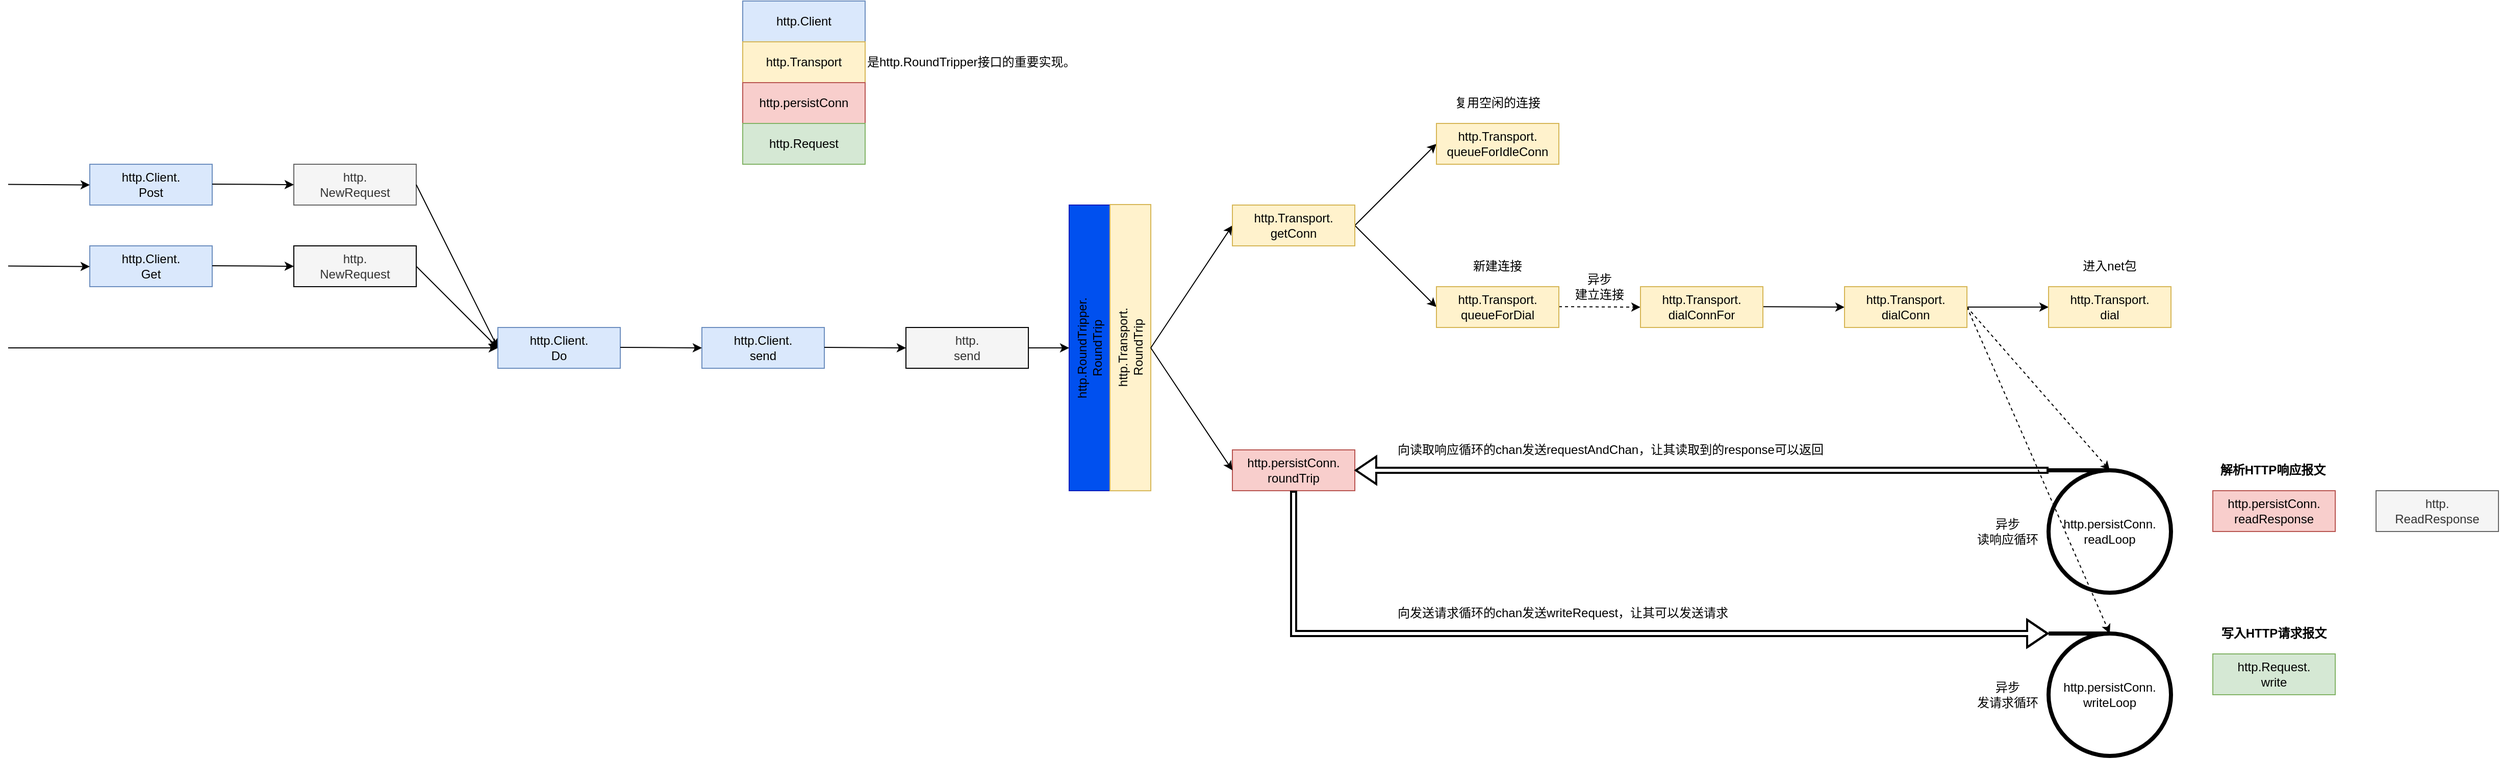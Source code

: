 <mxfile version="26.0.9">
  <diagram id="2dComJnk7VfKqesC5dXI" name="第 1 页">
    <mxGraphModel dx="1136" dy="703" grid="1" gridSize="10" guides="1" tooltips="1" connect="1" arrows="1" fold="1" page="1" pageScale="1" pageWidth="827" pageHeight="1169" math="0" shadow="0">
      <root>
        <mxCell id="0" />
        <mxCell id="1" parent="0" />
        <mxCell id="crlO9La8STrpu6g43YwP-1" value="http.Client.&lt;br&gt;Post" style="rounded=0;whiteSpace=wrap;html=1;fillColor=#dae8fc;strokeColor=#6c8ebf;" parent="1" vertex="1">
          <mxGeometry x="120" y="200" width="120" height="40" as="geometry" />
        </mxCell>
        <mxCell id="crlO9La8STrpu6g43YwP-2" value="http.&lt;br&gt;NewRequest" style="rounded=0;whiteSpace=wrap;html=1;fillColor=#f5f5f5;strokeColor=#666666;fontColor=#333333;" parent="1" vertex="1">
          <mxGeometry x="320" y="200" width="120" height="40" as="geometry" />
        </mxCell>
        <mxCell id="crlO9La8STrpu6g43YwP-7" value="" style="endArrow=classic;html=1;rounded=0;entryX=0;entryY=0.5;entryDx=0;entryDy=0;" parent="1" target="crlO9La8STrpu6g43YwP-2" edge="1">
          <mxGeometry relative="1" as="geometry">
            <mxPoint x="240" y="219.5" as="sourcePoint" />
            <mxPoint x="340" y="219.5" as="targetPoint" />
          </mxGeometry>
        </mxCell>
        <mxCell id="crlO9La8STrpu6g43YwP-16" value="" style="endArrow=classic;html=1;rounded=0;entryX=0;entryY=0.5;entryDx=0;entryDy=0;" parent="1" edge="1">
          <mxGeometry relative="1" as="geometry">
            <mxPoint x="40" y="219.75" as="sourcePoint" />
            <mxPoint x="120" y="220.25" as="targetPoint" />
          </mxGeometry>
        </mxCell>
        <mxCell id="crlO9La8STrpu6g43YwP-18" value="http.Client.&lt;br&gt;Get" style="rounded=0;whiteSpace=wrap;html=1;fillColor=#dae8fc;strokeColor=#6c8ebf;" parent="1" vertex="1">
          <mxGeometry x="120" y="280" width="120" height="40" as="geometry" />
        </mxCell>
        <mxCell id="crlO9La8STrpu6g43YwP-19" value="http.&lt;br&gt;NewRequest" style="rounded=0;whiteSpace=wrap;html=1;fillColor=#f5f5f5;fontColor=#333333;" parent="1" vertex="1">
          <mxGeometry x="320" y="280" width="120" height="40" as="geometry" />
        </mxCell>
        <mxCell id="crlO9La8STrpu6g43YwP-20" value="" style="endArrow=classic;html=1;rounded=0;entryX=0;entryY=0.5;entryDx=0;entryDy=0;" parent="1" target="crlO9La8STrpu6g43YwP-19" edge="1">
          <mxGeometry relative="1" as="geometry">
            <mxPoint x="240" y="299.5" as="sourcePoint" />
            <mxPoint x="340" y="299.5" as="targetPoint" />
          </mxGeometry>
        </mxCell>
        <mxCell id="crlO9La8STrpu6g43YwP-21" value="" style="endArrow=classic;html=1;rounded=0;entryX=0;entryY=0.5;entryDx=0;entryDy=0;" parent="1" edge="1">
          <mxGeometry relative="1" as="geometry">
            <mxPoint x="40" y="299.75" as="sourcePoint" />
            <mxPoint x="120" y="300.25" as="targetPoint" />
          </mxGeometry>
        </mxCell>
        <mxCell id="crlO9La8STrpu6g43YwP-22" value="" style="endArrow=classic;html=1;rounded=0;entryX=0;entryY=0.5;entryDx=0;entryDy=0;" parent="1" target="crlO9La8STrpu6g43YwP-29" edge="1">
          <mxGeometry relative="1" as="geometry">
            <mxPoint x="40" y="380" as="sourcePoint" />
            <mxPoint x="520" y="381" as="targetPoint" />
          </mxGeometry>
        </mxCell>
        <mxCell id="crlO9La8STrpu6g43YwP-24" value="" style="endArrow=classic;html=1;rounded=0;exitX=1;exitY=0.5;exitDx=0;exitDy=0;strokeColor=default;entryX=0;entryY=0.5;entryDx=0;entryDy=0;" parent="1" source="crlO9La8STrpu6g43YwP-2" target="crlO9La8STrpu6g43YwP-29" edge="1">
          <mxGeometry relative="1" as="geometry">
            <mxPoint x="460" y="230" as="sourcePoint" />
            <mxPoint x="520" y="380" as="targetPoint" />
          </mxGeometry>
        </mxCell>
        <mxCell id="crlO9La8STrpu6g43YwP-28" value="" style="endArrow=classic;html=1;rounded=0;exitX=1;exitY=0.5;exitDx=0;exitDy=0;strokeColor=default;entryX=0;entryY=0.5;entryDx=0;entryDy=0;" parent="1" target="crlO9La8STrpu6g43YwP-29" edge="1">
          <mxGeometry relative="1" as="geometry">
            <mxPoint x="440" y="300" as="sourcePoint" />
            <mxPoint x="510" y="370" as="targetPoint" />
          </mxGeometry>
        </mxCell>
        <mxCell id="crlO9La8STrpu6g43YwP-29" value="http.Client.&lt;br&gt;Do" style="rounded=0;whiteSpace=wrap;html=1;fillColor=#dae8fc;strokeColor=#6c8ebf;" parent="1" vertex="1">
          <mxGeometry x="520" y="360" width="120" height="40" as="geometry" />
        </mxCell>
        <mxCell id="crlO9La8STrpu6g43YwP-30" value="http.Client.&lt;br&gt;send" style="rounded=0;whiteSpace=wrap;html=1;fillColor=#dae8fc;strokeColor=#6c8ebf;" parent="1" vertex="1">
          <mxGeometry x="720" y="360" width="120" height="40" as="geometry" />
        </mxCell>
        <mxCell id="crlO9La8STrpu6g43YwP-31" value="http.&lt;br&gt;send" style="rounded=0;whiteSpace=wrap;html=1;fillColor=#f5f5f5;fontColor=#333333;" parent="1" vertex="1">
          <mxGeometry x="920" y="360" width="120" height="40" as="geometry" />
        </mxCell>
        <mxCell id="crlO9La8STrpu6g43YwP-32" value="" style="rounded=0;whiteSpace=wrap;html=1;fillColor=#0050ef;fontColor=#ffffff;strokeColor=#001DBC;" parent="1" vertex="1">
          <mxGeometry x="1080" y="240" width="40" height="280" as="geometry" />
        </mxCell>
        <mxCell id="crlO9La8STrpu6g43YwP-33" value="http.Transport.&lt;br&gt;RoundTrip" style="rounded=0;whiteSpace=wrap;html=1;fillColor=#fff2cc;strokeColor=#d6b656;rotation=-90;" parent="1" vertex="1">
          <mxGeometry x="999.73" y="359.78" width="280.57" height="40" as="geometry" />
        </mxCell>
        <mxCell id="crlO9La8STrpu6g43YwP-40" value="http.persistConn.&lt;br&gt;roundTrip" style="rounded=0;whiteSpace=wrap;html=1;fillColor=#f8cecc;strokeColor=#b85450;" parent="1" vertex="1">
          <mxGeometry x="1240" y="480" width="120" height="40" as="geometry" />
        </mxCell>
        <mxCell id="crlO9La8STrpu6g43YwP-41" value="http.persistConn.&lt;br&gt;readResponse" style="rounded=0;whiteSpace=wrap;html=1;fillColor=#f8cecc;strokeColor=#b85450;" parent="1" vertex="1">
          <mxGeometry x="2201" y="520" width="120" height="40" as="geometry" />
        </mxCell>
        <mxCell id="crlO9La8STrpu6g43YwP-42" value="http.&lt;br&gt;ReadResponse" style="rounded=0;whiteSpace=wrap;html=1;fillColor=#f5f5f5;strokeColor=#666666;fontColor=#333333;" parent="1" vertex="1">
          <mxGeometry x="2361" y="520" width="120" height="40" as="geometry" />
        </mxCell>
        <mxCell id="crlO9La8STrpu6g43YwP-43" value="http.Request.&lt;br&gt;write" style="rounded=0;whiteSpace=wrap;html=1;fillColor=#d5e8d4;strokeColor=#82b366;" parent="1" vertex="1">
          <mxGeometry x="2201" y="680" width="120" height="40" as="geometry" />
        </mxCell>
        <mxCell id="crlO9La8STrpu6g43YwP-49" value="http.persistConn.&lt;br&gt;readLoop" style="strokeWidth=4;html=1;shape=mxgraph.flowchart.sequential_data;whiteSpace=wrap;direction=west;" parent="1" vertex="1">
          <mxGeometry x="2040" y="500" width="120" height="120" as="geometry" />
        </mxCell>
        <mxCell id="crlO9La8STrpu6g43YwP-52" value="http.persistConn.&lt;br&gt;writeLoop" style="strokeWidth=4;html=1;shape=mxgraph.flowchart.sequential_data;whiteSpace=wrap;direction=west;" parent="1" vertex="1">
          <mxGeometry x="2040" y="660" width="120" height="120" as="geometry" />
        </mxCell>
        <mxCell id="crlO9La8STrpu6g43YwP-56" value="" style="shape=flexArrow;endArrow=classic;html=1;rounded=0;fontSize=12;strokeColor=#000000;strokeWidth=2;width=4;entryX=1;entryY=1;entryDx=0;entryDy=0;entryPerimeter=0;" parent="1" target="crlO9La8STrpu6g43YwP-52" edge="1">
          <mxGeometry width="50" height="50" relative="1" as="geometry">
            <mxPoint x="1300" y="520" as="sourcePoint" />
            <mxPoint x="1730" y="590" as="targetPoint" />
            <Array as="points">
              <mxPoint x="1300" y="660" />
            </Array>
          </mxGeometry>
        </mxCell>
        <mxCell id="crlO9La8STrpu6g43YwP-58" value="" style="shape=flexArrow;endArrow=classic;html=1;rounded=0;fontSize=12;strokeColor=#000000;strokeWidth=2;width=4;entryX=1;entryY=1;entryDx=0;entryDy=0;entryPerimeter=0;" parent="1" edge="1">
          <mxGeometry width="50" height="50" relative="1" as="geometry">
            <mxPoint x="2040.0" y="500" as="sourcePoint" />
            <mxPoint x="1360" y="500" as="targetPoint" />
            <Array as="points" />
          </mxGeometry>
        </mxCell>
        <mxCell id="crlO9La8STrpu6g43YwP-59" value="" style="endArrow=classic;html=1;rounded=0;entryX=0;entryY=0.5;entryDx=0;entryDy=0;" parent="1" edge="1">
          <mxGeometry relative="1" as="geometry">
            <mxPoint x="640" y="379.5" as="sourcePoint" />
            <mxPoint x="720" y="380" as="targetPoint" />
          </mxGeometry>
        </mxCell>
        <mxCell id="crlO9La8STrpu6g43YwP-60" value="" style="endArrow=classic;html=1;rounded=0;entryX=0;entryY=0.5;entryDx=0;entryDy=0;" parent="1" edge="1">
          <mxGeometry relative="1" as="geometry">
            <mxPoint x="840" y="379.5" as="sourcePoint" />
            <mxPoint x="920" y="380" as="targetPoint" />
          </mxGeometry>
        </mxCell>
        <mxCell id="crlO9La8STrpu6g43YwP-61" value="" style="endArrow=classic;html=1;rounded=0;entryX=0.5;entryY=0;entryDx=0;entryDy=0;exitX=1;exitY=0.5;exitDx=0;exitDy=0;" parent="1" source="crlO9La8STrpu6g43YwP-31" target="ITo2YyI9-4b7CglXHllH-4" edge="1">
          <mxGeometry relative="1" as="geometry">
            <mxPoint x="980" y="450" as="sourcePoint" />
            <mxPoint x="1060" y="450.5" as="targetPoint" />
          </mxGeometry>
        </mxCell>
        <mxCell id="crlO9La8STrpu6g43YwP-62" value="" style="endArrow=classic;html=1;rounded=0;entryX=0;entryY=0.5;entryDx=0;entryDy=0;exitX=1;exitY=0.5;exitDx=0;exitDy=0;" parent="1" edge="1">
          <mxGeometry relative="1" as="geometry">
            <mxPoint x="1160" y="380" as="sourcePoint" />
            <mxPoint x="1240" y="260.0" as="targetPoint" />
          </mxGeometry>
        </mxCell>
        <mxCell id="crlO9La8STrpu6g43YwP-63" value="" style="endArrow=classic;html=1;rounded=0;entryX=0;entryY=0.5;entryDx=0;entryDy=0;" parent="1" target="crlO9La8STrpu6g43YwP-40" edge="1">
          <mxGeometry relative="1" as="geometry">
            <mxPoint x="1160" y="380" as="sourcePoint" />
            <mxPoint x="1250" y="270.0" as="targetPoint" />
          </mxGeometry>
        </mxCell>
        <mxCell id="crlO9La8STrpu6g43YwP-64" value="" style="endArrow=classic;html=1;rounded=0;entryX=0;entryY=0.5;entryDx=0;entryDy=0;exitX=1;exitY=0.5;exitDx=0;exitDy=0;" parent="1" edge="1">
          <mxGeometry relative="1" as="geometry">
            <mxPoint x="1360" y="260.0" as="sourcePoint" />
            <mxPoint x="1440" y="180" as="targetPoint" />
          </mxGeometry>
        </mxCell>
        <mxCell id="crlO9La8STrpu6g43YwP-65" value="" style="endArrow=classic;html=1;rounded=0;entryX=0;entryY=0.5;entryDx=0;entryDy=0;" parent="1" edge="1">
          <mxGeometry relative="1" as="geometry">
            <mxPoint x="1360" y="260.0" as="sourcePoint" />
            <mxPoint x="1440" y="340.0" as="targetPoint" />
          </mxGeometry>
        </mxCell>
        <mxCell id="crlO9La8STrpu6g43YwP-66" value="" style="endArrow=classic;html=1;rounded=0;entryX=0;entryY=0.5;entryDx=0;entryDy=0;dashed=1;" parent="1" edge="1">
          <mxGeometry relative="1" as="geometry">
            <mxPoint x="1560.0" y="339.58" as="sourcePoint" />
            <mxPoint x="1640" y="340.08" as="targetPoint" />
          </mxGeometry>
        </mxCell>
        <mxCell id="crlO9La8STrpu6g43YwP-67" value="" style="endArrow=classic;html=1;rounded=0;entryX=0;entryY=0.5;entryDx=0;entryDy=0;" parent="1" edge="1">
          <mxGeometry relative="1" as="geometry">
            <mxPoint x="1760" y="339.58" as="sourcePoint" />
            <mxPoint x="1840" y="340.08" as="targetPoint" />
          </mxGeometry>
        </mxCell>
        <mxCell id="crlO9La8STrpu6g43YwP-68" value="" style="endArrow=classic;html=1;rounded=0;entryX=0;entryY=0.5;entryDx=0;entryDy=0;exitX=1;exitY=0.5;exitDx=0;exitDy=0;" parent="1" edge="1">
          <mxGeometry relative="1" as="geometry">
            <mxPoint x="1960" y="340.0" as="sourcePoint" />
            <mxPoint x="2040" y="340.0" as="targetPoint" />
          </mxGeometry>
        </mxCell>
        <mxCell id="crlO9La8STrpu6g43YwP-69" value="" style="endArrow=classic;html=1;rounded=0;entryX=0.5;entryY=1;entryDx=0;entryDy=0;dashed=1;entryPerimeter=0;" parent="1" target="crlO9La8STrpu6g43YwP-49" edge="1">
          <mxGeometry relative="1" as="geometry">
            <mxPoint x="1960" y="340" as="sourcePoint" />
            <mxPoint x="2050" y="350.0" as="targetPoint" />
          </mxGeometry>
        </mxCell>
        <mxCell id="crlO9La8STrpu6g43YwP-72" value="" style="endArrow=classic;html=1;rounded=0;entryX=0.5;entryY=1;entryDx=0;entryDy=0;dashed=1;entryPerimeter=0;" parent="1" target="crlO9La8STrpu6g43YwP-52" edge="1">
          <mxGeometry relative="1" as="geometry">
            <mxPoint x="1960" y="340" as="sourcePoint" />
            <mxPoint x="2110.0" y="510" as="targetPoint" />
          </mxGeometry>
        </mxCell>
        <mxCell id="crlO9La8STrpu6g43YwP-73" value="http.Transport.&lt;br&gt;getConn" style="rounded=0;whiteSpace=wrap;html=1;fillColor=#fff2cc;strokeColor=#d6b656;" parent="1" vertex="1">
          <mxGeometry x="1240" y="240" width="120" height="40" as="geometry" />
        </mxCell>
        <mxCell id="crlO9La8STrpu6g43YwP-74" value="http.Transport.&lt;br&gt;queueForIdleConn" style="rounded=0;whiteSpace=wrap;html=1;fillColor=#fff2cc;strokeColor=#d6b656;" parent="1" vertex="1">
          <mxGeometry x="1440" y="160" width="120" height="40" as="geometry" />
        </mxCell>
        <mxCell id="crlO9La8STrpu6g43YwP-75" value="http.Transport.&lt;br&gt;queueForDial" style="rounded=0;whiteSpace=wrap;html=1;fillColor=#fff2cc;strokeColor=#d6b656;" parent="1" vertex="1">
          <mxGeometry x="1440" y="320" width="120" height="40" as="geometry" />
        </mxCell>
        <mxCell id="crlO9La8STrpu6g43YwP-76" value="http.Transport.&lt;br&gt;dialConnFor" style="rounded=0;whiteSpace=wrap;html=1;fillColor=#fff2cc;strokeColor=#d6b656;" parent="1" vertex="1">
          <mxGeometry x="1640" y="320" width="120" height="40" as="geometry" />
        </mxCell>
        <mxCell id="crlO9La8STrpu6g43YwP-77" value="http.Transport.&lt;br&gt;dialConn" style="rounded=0;whiteSpace=wrap;html=1;fillColor=#fff2cc;strokeColor=#d6b656;" parent="1" vertex="1">
          <mxGeometry x="1840" y="320" width="120" height="40" as="geometry" />
        </mxCell>
        <mxCell id="crlO9La8STrpu6g43YwP-78" value="http.Transport.&lt;br&gt;dial" style="rounded=0;whiteSpace=wrap;html=1;fillColor=#fff2cc;strokeColor=#d6b656;" parent="1" vertex="1">
          <mxGeometry x="2040" y="320" width="120" height="40" as="geometry" />
        </mxCell>
        <mxCell id="crlO9La8STrpu6g43YwP-79" value="向读取响应循环的chan发送requestAndChan，让其读取到的response可以返回" style="text;html=1;strokeColor=none;fillColor=none;align=left;verticalAlign=middle;whiteSpace=wrap;rounded=0;sketch=0;fontSize=12;" parent="1" vertex="1">
          <mxGeometry x="1400" y="460" width="550" height="40" as="geometry" />
        </mxCell>
        <mxCell id="crlO9La8STrpu6g43YwP-80" value="异步&lt;br&gt;读响应循环" style="text;html=1;strokeColor=none;fillColor=none;align=center;verticalAlign=middle;whiteSpace=wrap;rounded=0;sketch=0;fontSize=12;" parent="1" vertex="1">
          <mxGeometry x="1960" y="540" width="80" height="40" as="geometry" />
        </mxCell>
        <mxCell id="crlO9La8STrpu6g43YwP-81" value="异步&lt;br&gt;发请求循环" style="text;html=1;strokeColor=none;fillColor=none;align=center;verticalAlign=middle;whiteSpace=wrap;rounded=0;sketch=0;fontSize=12;" parent="1" vertex="1">
          <mxGeometry x="1960" y="700" width="80" height="40" as="geometry" />
        </mxCell>
        <mxCell id="crlO9La8STrpu6g43YwP-82" value="进入net包" style="text;html=1;strokeColor=none;fillColor=none;align=center;verticalAlign=middle;whiteSpace=wrap;rounded=0;sketch=0;fontSize=12;" parent="1" vertex="1">
          <mxGeometry x="2060" y="280" width="80" height="40" as="geometry" />
        </mxCell>
        <mxCell id="crlO9La8STrpu6g43YwP-83" value="解析HTTP响应报文" style="text;html=1;strokeColor=none;fillColor=none;align=center;verticalAlign=middle;whiteSpace=wrap;rounded=0;sketch=0;fontSize=12;fontStyle=1" parent="1" vertex="1">
          <mxGeometry x="2200" y="480" width="120" height="40" as="geometry" />
        </mxCell>
        <mxCell id="crlO9La8STrpu6g43YwP-84" value="写入HTTP请求报文" style="text;html=1;strokeColor=none;fillColor=none;align=center;verticalAlign=middle;whiteSpace=wrap;rounded=0;sketch=0;fontSize=12;fontStyle=1" parent="1" vertex="1">
          <mxGeometry x="2201" y="640" width="120" height="40" as="geometry" />
        </mxCell>
        <mxCell id="crlO9La8STrpu6g43YwP-85" value="异步&lt;br&gt;建立连接" style="text;html=1;strokeColor=none;fillColor=none;align=center;verticalAlign=middle;whiteSpace=wrap;rounded=0;sketch=0;fontSize=12;" parent="1" vertex="1">
          <mxGeometry x="1560" y="300" width="80" height="40" as="geometry" />
        </mxCell>
        <mxCell id="crlO9La8STrpu6g43YwP-86" value="新建连接" style="text;html=1;strokeColor=none;fillColor=none;align=center;verticalAlign=middle;whiteSpace=wrap;rounded=0;sketch=0;fontSize=12;" parent="1" vertex="1">
          <mxGeometry x="1460" y="280" width="80" height="40" as="geometry" />
        </mxCell>
        <mxCell id="crlO9La8STrpu6g43YwP-87" value="复用空闲的连接" style="text;html=1;strokeColor=none;fillColor=none;align=center;verticalAlign=middle;whiteSpace=wrap;rounded=0;sketch=0;fontSize=12;" parent="1" vertex="1">
          <mxGeometry x="1440" y="120" width="120" height="40" as="geometry" />
        </mxCell>
        <mxCell id="crlO9La8STrpu6g43YwP-88" value="向发送请求循环的chan发送writeRequest，让其可以发送请求" style="text;html=1;strokeColor=none;fillColor=none;align=left;verticalAlign=middle;whiteSpace=wrap;rounded=0;sketch=0;fontSize=12;" parent="1" vertex="1">
          <mxGeometry x="1400" y="620" width="550" height="40" as="geometry" />
        </mxCell>
        <mxCell id="crlO9La8STrpu6g43YwP-89" value="http.Client" style="rounded=0;whiteSpace=wrap;html=1;fillColor=#dae8fc;strokeColor=#6c8ebf;" parent="1" vertex="1">
          <mxGeometry x="760" y="40" width="120" height="40" as="geometry" />
        </mxCell>
        <mxCell id="crlO9La8STrpu6g43YwP-90" value="http.Transport" style="rounded=0;whiteSpace=wrap;html=1;fillColor=#fff2cc;strokeColor=#d6b656;" parent="1" vertex="1">
          <mxGeometry x="760" y="80" width="120" height="40" as="geometry" />
        </mxCell>
        <mxCell id="crlO9La8STrpu6g43YwP-91" value="http.persistConn" style="rounded=0;whiteSpace=wrap;html=1;fillColor=#f8cecc;strokeColor=#b85450;" parent="1" vertex="1">
          <mxGeometry x="760" y="120" width="120" height="40" as="geometry" />
        </mxCell>
        <mxCell id="crlO9La8STrpu6g43YwP-92" value="http.Request" style="rounded=0;whiteSpace=wrap;html=1;fillColor=#d5e8d4;strokeColor=#82b366;" parent="1" vertex="1">
          <mxGeometry x="760" y="160" width="120" height="40" as="geometry" />
        </mxCell>
        <mxCell id="ITo2YyI9-4b7CglXHllH-3" value="是http.RoundTripper接口的重要实现。" style="text;html=1;strokeColor=none;fillColor=none;align=left;verticalAlign=middle;whiteSpace=wrap;rounded=0;sketch=0;fontSize=12;" vertex="1" parent="1">
          <mxGeometry x="880" y="80" width="240" height="40" as="geometry" />
        </mxCell>
        <mxCell id="ITo2YyI9-4b7CglXHllH-4" value="http.RoundTripper.&lt;div&gt;RoundTrip&lt;/div&gt;" style="text;html=1;strokeColor=none;fillColor=none;align=center;verticalAlign=middle;whiteSpace=wrap;rounded=0;sketch=0;fontSize=12;rotation=-90;" vertex="1" parent="1">
          <mxGeometry x="960" y="360" width="280" height="40" as="geometry" />
        </mxCell>
      </root>
    </mxGraphModel>
  </diagram>
</mxfile>
